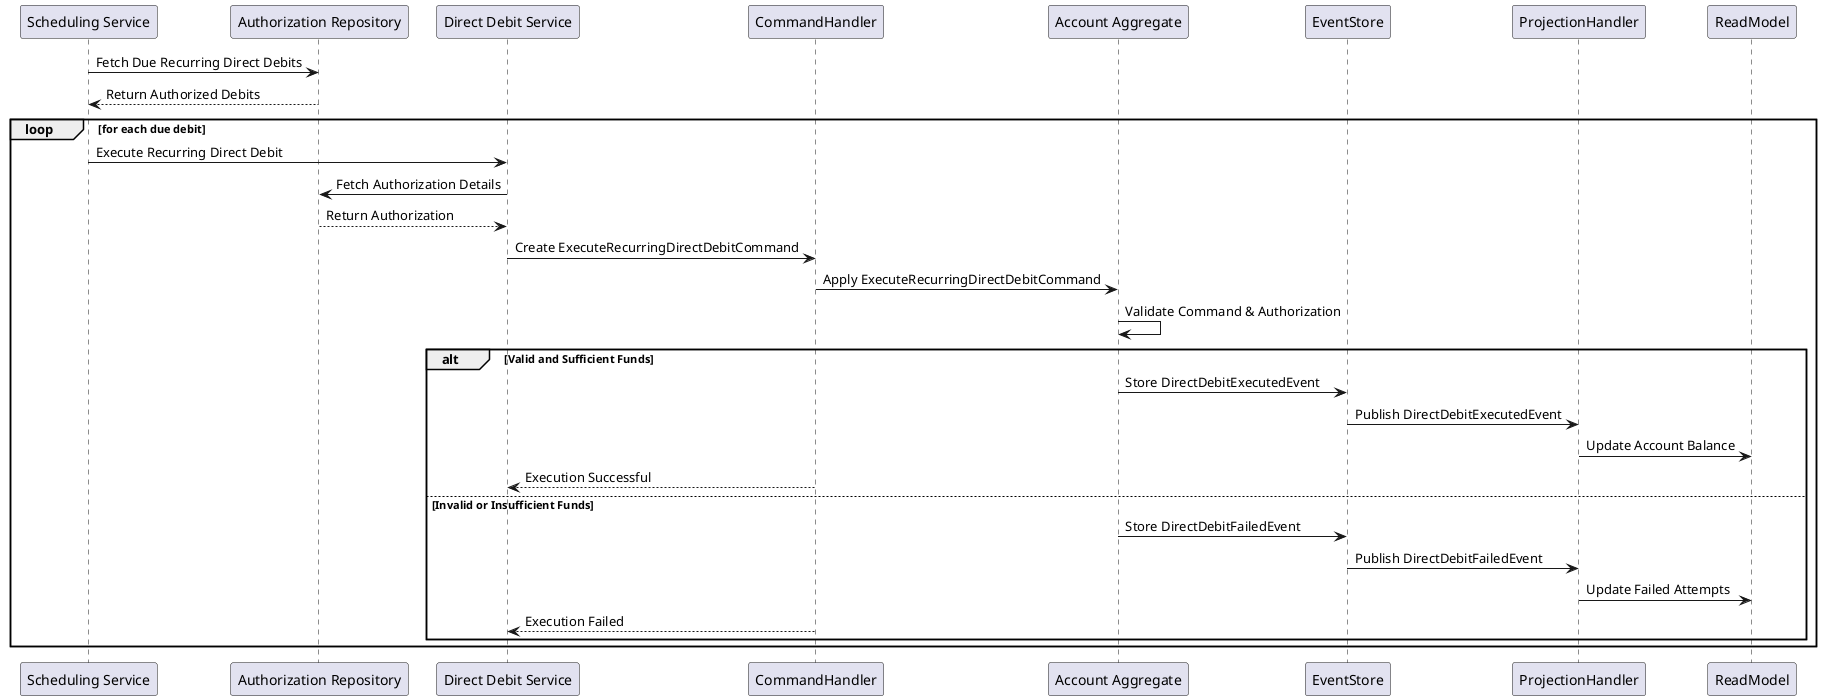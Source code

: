@startuml
participant "Scheduling Service" as Scheduler
participant "Authorization Repository" as AuthRepo
participant "Direct Debit Service" as DDService
participant CommandHandler
participant "Account Aggregate" as Aggregate
participant EventStore
participant ProjectionHandler
participant ReadModel

Scheduler -> AuthRepo: Fetch Due Recurring Direct Debits
AuthRepo --> Scheduler: Return Authorized Debits

loop for each due debit
    Scheduler -> DDService: Execute Recurring Direct Debit
    DDService -> AuthRepo: Fetch Authorization Details
    AuthRepo --> DDService: Return Authorization
    DDService -> CommandHandler: Create ExecuteRecurringDirectDebitCommand
    CommandHandler -> Aggregate: Apply ExecuteRecurringDirectDebitCommand
    Aggregate -> Aggregate: Validate Command & Authorization
    alt Valid and Sufficient Funds
        Aggregate -> EventStore: Store DirectDebitExecutedEvent
        EventStore -> ProjectionHandler: Publish DirectDebitExecutedEvent
        ProjectionHandler -> ReadModel: Update Account Balance
        DDService <-- CommandHandler: Execution Successful
    else Invalid or Insufficient Funds
        Aggregate -> EventStore: Store DirectDebitFailedEvent
        EventStore -> ProjectionHandler: Publish DirectDebitFailedEvent
        ProjectionHandler -> ReadModel: Update Failed Attempts
        DDService <-- CommandHandler: Execution Failed
    end
end
@enduml
